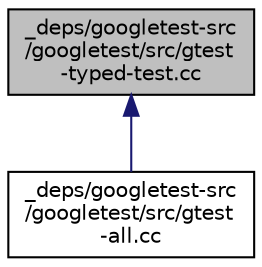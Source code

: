 digraph "_deps/googletest-src/googletest/src/gtest-typed-test.cc"
{
 // LATEX_PDF_SIZE
  edge [fontname="Helvetica",fontsize="10",labelfontname="Helvetica",labelfontsize="10"];
  node [fontname="Helvetica",fontsize="10",shape=record];
  Node1 [label="_deps/googletest-src\l/googletest/src/gtest\l-typed-test.cc",height=0.2,width=0.4,color="black", fillcolor="grey75", style="filled", fontcolor="black",tooltip=" "];
  Node1 -> Node2 [dir="back",color="midnightblue",fontsize="10",style="solid",fontname="Helvetica"];
  Node2 [label="_deps/googletest-src\l/googletest/src/gtest\l-all.cc",height=0.2,width=0.4,color="black", fillcolor="white", style="filled",URL="$gtest-all_8cc.html",tooltip=" "];
}
